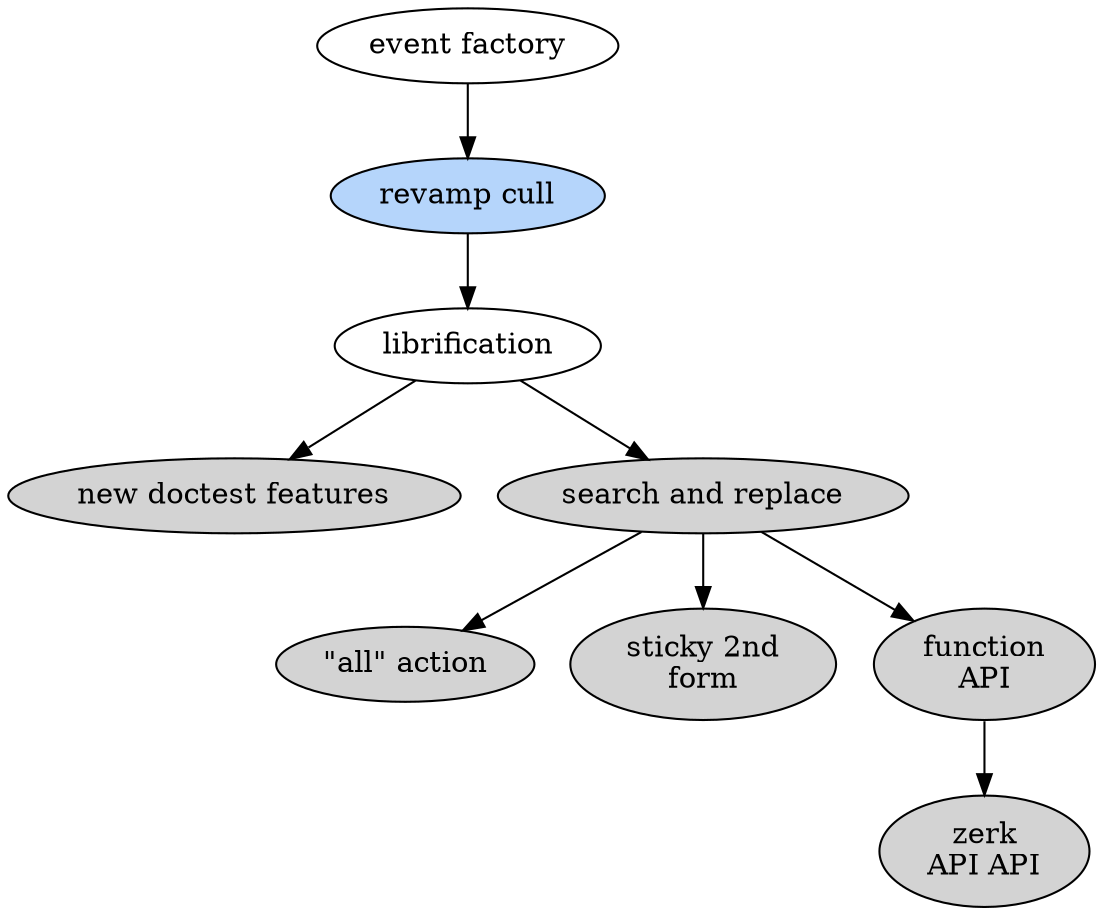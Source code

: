 digraph {

  ev [label="event factory"]

  cu [label="revamp cull" style=filled fillcolor="#b5d5fb"]

  lib [label="librification"]

  dct [label="new doctest features" style=filled]

  sr [label="search and replace" style=filled]

  al [label="\"all\" action" style=filled]

  st [label="sticky 2nd\nform" style=filled]

  fu [label="function\nAPI" style=filled]

  API [label="zerk\nAPI API" style=filled]

  ev->cu
  cu->lib
  lib->dct
  lib->sr
  sr->st
  sr->fu
  fu->API
  sr->al

  # that one color of blue: fillcolor="#b5d5fb"
}
